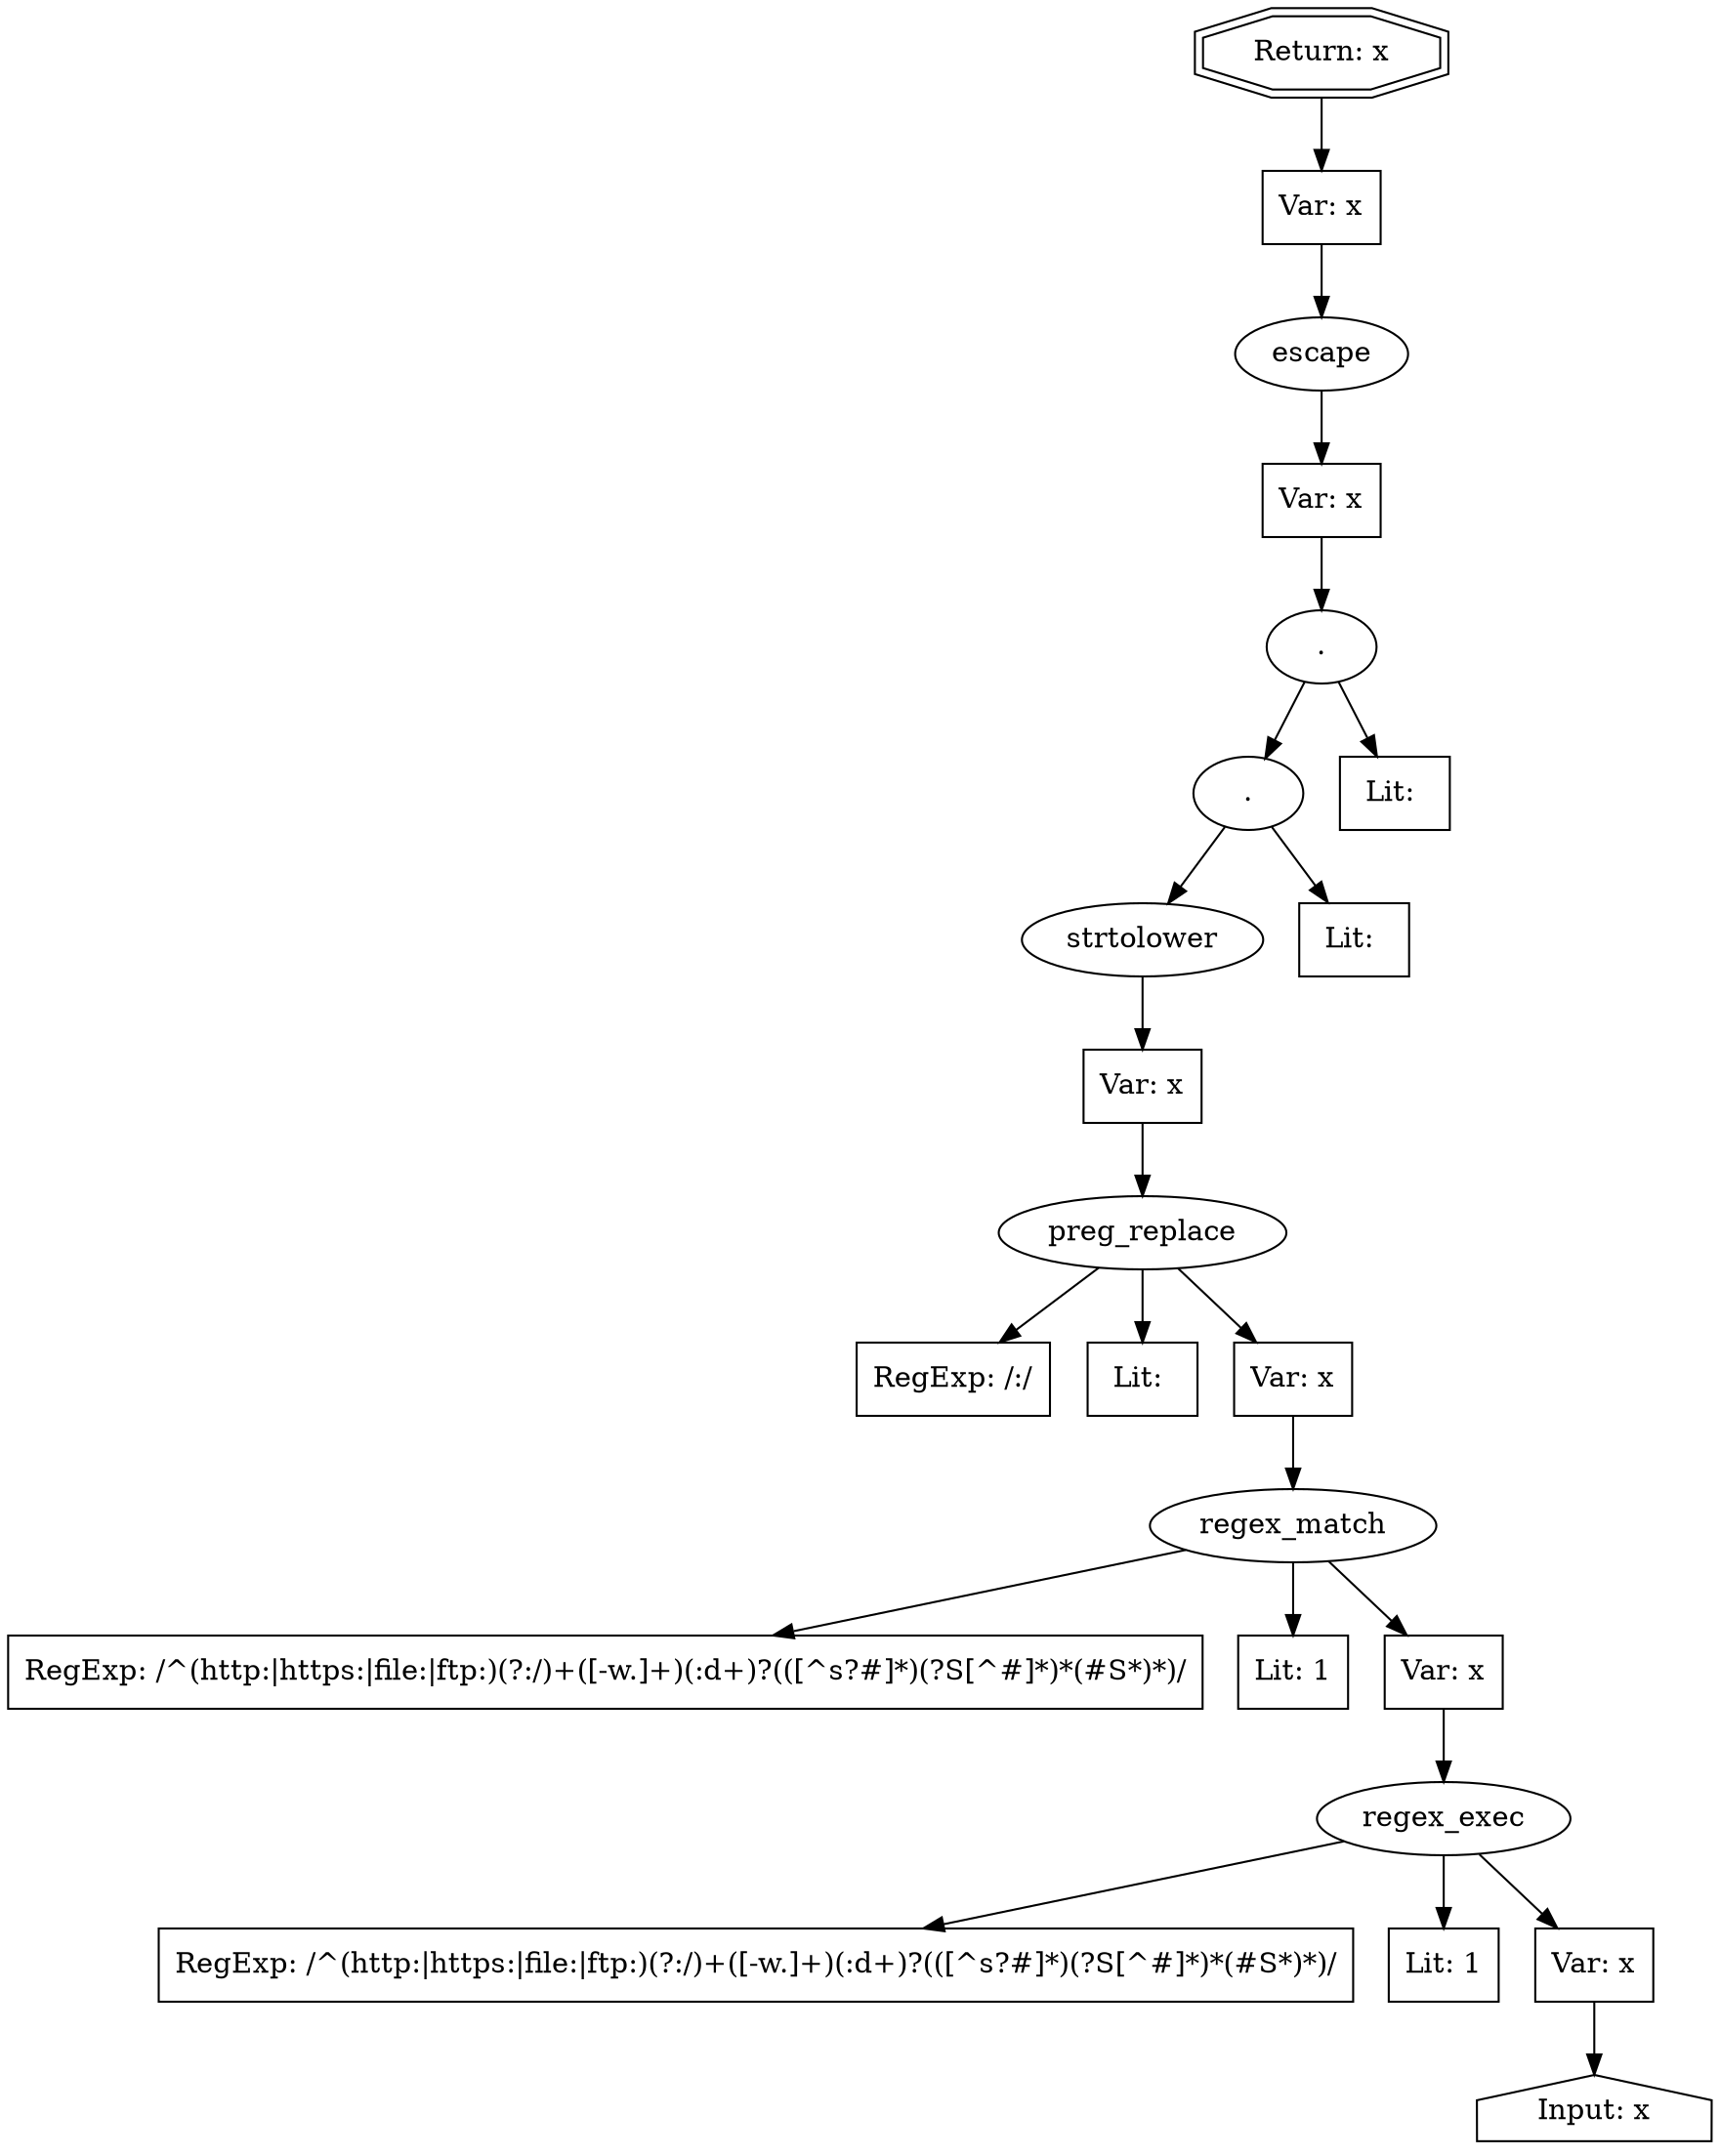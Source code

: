 // Finding: ed51abb8-0032-477d-9db2-60285d389500
// Finding.url: https://login.example118.com/?done=https"></iframe></style></script></object></embed></textarea><img src=x onerror=taintfoxLog('c8f2e1720de8443da96743b9f272bc6e')><!--/*://api.login.example118.com/oauth2/request_auth?client_id=dj0yJmk9R3M1UGtZMDl0ZkVNJmQ9WVdrOWFVRmxNekpqYW5FbWNHbzlNQT09JnM9Y29uc3VtZXJzZWNyZXQmc3Y9MCZ4PWI1&response_type=code&redirect_uri=https%3A%2F%2Fwww.wishlistr.com%2Flogin%2Fwith%2Fyahoo&scope=openid%20openid2&nonce=4f39b55937178671a1090ad958663d3f&crumb=wFe53Xcu5vg&redirect_uri=https://www.wishlistr.com/login/with/yahoo&client_id=dj0yJmk9R3M1UGtZMDl0ZkVNJmQ9WVdrOWFVRmxNekpqYW5FbWNHbzlNQT09JnM9Y29uc3VtZXJzZWNyZXQmc3Y9MCZ4PWI1&src=oauth
// Finding.parentloc: https://login.example118.com/?done=https"></iframe></style></script></object></embed></textarea><img src=x onerror=taintfoxLog('c8f2e1720de8443da96743b9f272bc6e')><!--/*://api.login.example118.com/oauth2/request_auth?client_id=dj0yJmk9R3M1UGtZMDl0ZkVNJmQ9WVdrOWFVRmxNekpqYW5FbWNHbzlNQT09JnM9Y29uc3VtZXJzZWNyZXQmc3Y9MCZ4PWI1&response_type=code&redirect_uri=https%3A%2F%2Fwww.wishlistr.com%2Flogin%2Fwith%2Fyahoo&scope=openid%20openid2&nonce=4f39b55937178671a1090ad958663d3f&crumb=wFe53Xcu5vg&redirect_uri=https://www.wishlistr.com/login/with/yahoo&client_id=dj0yJmk9R3M1UGtZMDl0ZkVNJmQ9WVdrOWFVRmxNekpqYW5FbWNHbzlNQT09JnM9Y29uc3VtZXJzZWNyZXQmc3Y9MCZ4PWI1&src=oauth
// Finding.domain: login.example118.com
// Finding.base_domain: example118.com
// Finding.source: location.href
// Finding.sink: innerHTML
// Sanitizer.score: 4
// Sanitizer.name: _
// Sanitizer.location: https://s.example119.com/rq/darla/4-8-0/js/g-r-min.js - _:1:3616
// Finding.begin: 8727
// Finding.end: 8732
// Finding.original_uuid: 0dc60c64-db4c-4abb-a8e2-e1b190bd6bef
// Finding.TwentyFiveMillionFlowsId: 165011144
// Finding.script: https://s.example119.com/rq/darla/4-8-0/js/g-r-min.js
// Finding.line: 1
// Exploit.uuid: c8f2e172-0de8-443d-a967-43b9f272bc6e
// Exploit.success: false
// Exploit.status: validated
// Exploit.method: C
// Exploit.type: html
// Exploit.token: attribute
// Exploit.content: name
// Exploit.quote_type: "
// Exploit.tag: iframe
// Exploit.break_out: https"></iframe></style></script></object></embed></textarea><img src=x onerror=
// Exploit.break_in: ><!--/*
// Exploit.payload: https"></iframe></style></script></object></embed></textarea><img src=x onerror=taintfoxLog(1)><!--/*
// Exploit.begin_taint_url: 30
// Exploit.end_taint_url: 35
// Exploit.replace_begin_url: 30
// Exploit.replace_end_url: 35
// Exploit.replace_begin_param: 8724
// Exploit.replace_end_param: 8729
// Issues.LargestEncodeAttrStringChain: 0
// Issues.LargestTextFragmentEncodeChainLength: 0
// Issues.HasApproximation: false
// Issues.HasMissingImplementation: false
// Issues.HasInfiniteRegexWithFunctionReplacer: false
// Issues.MergedSplitAndJoins: false
// Issues.HasUrlInRhsOfReplace: false
// Issues.HasUrlInLhsOfReplace: false
// Issues.HasCookieValueInLhsOfreplace: false
// Issues.HasCookieValueInRhsOfreplace: false
// Issues.HasCookieValueInMatchPattern: false
// Issues.HasCookieValueInExecPattern: false
// Issues.RemovedLRConcats: false
// Issues.RemovedReplaceArtifacts: false
// Issues.HasUrlInMatchPattern: false
// Issues.HasUrlInExecPattern: false
// Issues.RemovedNOPreplaces: false
// Issues.Known_sanitizer: false
// DepGraph.hash: -218567340
// DepGraph.sanitizer_hash: -218567340

digraph cfg {
n0 [shape=house, label="Input: x"];
n1 [shape=ellipse, label="regex_exec"];
n2 [shape=box, label="RegExp: /^(http\:|https\:|file\:|ftp\:)(?:\/)+([-\w\.]+)(\:\d+)?(([^\s\?#]*)(\?\S[^#]*)*(#\S*)*)/"];
n3 [shape=box, label="Lit: 1"];
n4 [shape=box, label="Var: x"];
n5 [shape=ellipse, label="regex_match"];
n6 [shape=box, label="RegExp: /^(http\:|https\:|file\:|ftp\:)(?:\/)+([-\w\.]+)(\:\d+)?(([^\s\?#]*)(\?\S[^#]*)*(#\S*)*)/"];
n7 [shape=box, label="Lit: 1"];
n8 [shape=box, label="Var: x"];
n9 [shape=ellipse, label="preg_replace"];
n10 [shape=box, label="RegExp: /\:/"];
n11 [shape=box, label="Lit: "];
n12 [shape=box, label="Var: x"];
n13 [shape=ellipse, label="strtolower"];
n14 [shape=box, label="Var: x"];
n15 [shape=ellipse, label="."];
n16 [shape=box, label="Lit: "];
n17 [shape=ellipse, label="."];
n18 [shape=box, label="Lit: "];
n19 [shape=ellipse, label="escape"];
n20 [shape=box, label="Var: x"];
n21 [shape=box, label="Var: x"];
n22 [shape=doubleoctagon, label="Return: x"];
n4 -> n0;
n1 -> n2;
n1 -> n3;
n1 -> n4;
n8 -> n1;
n5 -> n6;
n5 -> n7;
n5 -> n8;
n12 -> n5;
n9 -> n10;
n9 -> n11;
n9 -> n12;
n14 -> n9;
n13 -> n14;
n15 -> n16;
n15 -> n13;
n17 -> n15;
n17 -> n18;
n20 -> n17;
n19 -> n20;
n21 -> n19;
n22 -> n21;
}